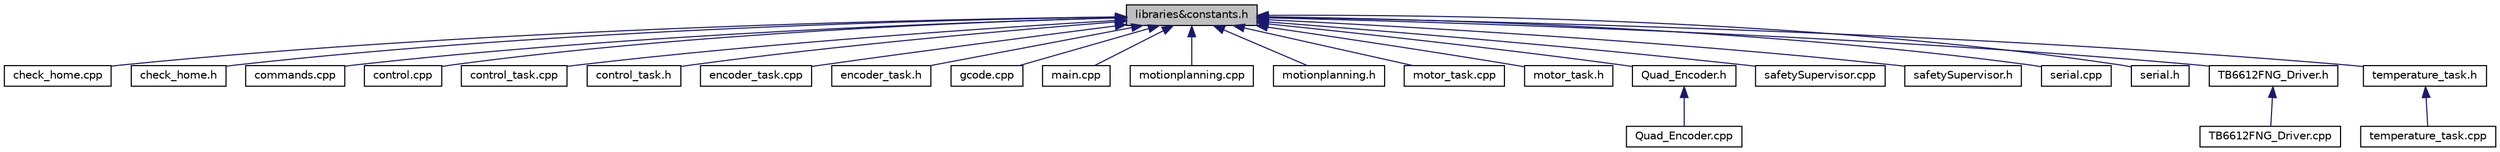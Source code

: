 digraph "libraries&amp;constants.h"
{
 // LATEX_PDF_SIZE
  edge [fontname="Helvetica",fontsize="10",labelfontname="Helvetica",labelfontsize="10"];
  node [fontname="Helvetica",fontsize="10",shape=record];
  Node1 [label="libraries&constants.h",height=0.2,width=0.4,color="black", fillcolor="grey75", style="filled", fontcolor="black",tooltip="File containing the header which contains the definition of multiple constants and libraries that wil..."];
  Node1 -> Node2 [dir="back",color="midnightblue",fontsize="10",style="solid"];
  Node2 [label="check_home.cpp",height=0.2,width=0.4,color="black", fillcolor="white", style="filled",URL="$check__home_8cpp.html",tooltip="File containing all functions related to homing the laser."];
  Node1 -> Node3 [dir="back",color="midnightblue",fontsize="10",style="solid"];
  Node3 [label="check_home.h",height=0.2,width=0.4,color="black", fillcolor="white", style="filled",URL="$check__home_8h.html",tooltip="File containing the header for check_home.cpp."];
  Node1 -> Node4 [dir="back",color="midnightblue",fontsize="10",style="solid"];
  Node4 [label="commands.cpp",height=0.2,width=0.4,color="black", fillcolor="white", style="filled",URL="$commands_8cpp.html",tooltip="File containing functions that interpret machine and G-code commands."];
  Node1 -> Node5 [dir="back",color="midnightblue",fontsize="10",style="solid"];
  Node5 [label="control.cpp",height=0.2,width=0.4,color="black", fillcolor="white", style="filled",URL="$control_8cpp.html",tooltip="File containing a class that implements a P, PI, or PID motor control code to drive the motors."];
  Node1 -> Node6 [dir="back",color="midnightblue",fontsize="10",style="solid"];
  Node6 [label="control_task.cpp",height=0.2,width=0.4,color="black", fillcolor="white", style="filled",URL="$control__task_8cpp.html",tooltip="File containing the main control task."];
  Node1 -> Node7 [dir="back",color="midnightblue",fontsize="10",style="solid"];
  Node7 [label="control_task.h",height=0.2,width=0.4,color="black", fillcolor="white", style="filled",URL="$control__task_8h.html",tooltip="File containing the header for a file containing the control_task function."];
  Node1 -> Node8 [dir="back",color="midnightblue",fontsize="10",style="solid"];
  Node8 [label="encoder_task.cpp",height=0.2,width=0.4,color="black", fillcolor="white", style="filled",URL="$encoder__task_8cpp.html",tooltip="File that contains encoder task function file implementation."];
  Node1 -> Node9 [dir="back",color="midnightblue",fontsize="10",style="solid"];
  Node9 [label="encoder_task.h",height=0.2,width=0.4,color="black", fillcolor="white", style="filled",URL="$encoder__task_8h.html",tooltip="File that contains the header for encoder_task.cpp."];
  Node1 -> Node10 [dir="back",color="midnightblue",fontsize="10",style="solid"];
  Node10 [label="gcode.cpp",height=0.2,width=0.4,color="black", fillcolor="white", style="filled",URL="$gcode_8cpp.html",tooltip="File containing methods and classes to interpret G-code."];
  Node1 -> Node11 [dir="back",color="midnightblue",fontsize="10",style="solid"];
  Node11 [label="main.cpp",height=0.2,width=0.4,color="black", fillcolor="white", style="filled",URL="$main_8cpp.html",tooltip=" "];
  Node1 -> Node12 [dir="back",color="midnightblue",fontsize="10",style="solid"];
  Node12 [label="motionplanning.cpp",height=0.2,width=0.4,color="black", fillcolor="white", style="filled",URL="$motionplanning_8cpp.html",tooltip="This file linearly interpolates between two points to create a ramp input to the controller This clas..."];
  Node1 -> Node13 [dir="back",color="midnightblue",fontsize="10",style="solid"];
  Node13 [label="motionplanning.h",height=0.2,width=0.4,color="black", fillcolor="white", style="filled",URL="$motionplanning_8h.html",tooltip=" "];
  Node1 -> Node14 [dir="back",color="midnightblue",fontsize="10",style="solid"];
  Node14 [label="motor_task.cpp",height=0.2,width=0.4,color="black", fillcolor="white", style="filled",URL="$motor__task_8cpp.html",tooltip="This file is the motor driver task function file implementation. It gets a PWM signal from the contro..."];
  Node1 -> Node15 [dir="back",color="midnightblue",fontsize="10",style="solid"];
  Node15 [label="motor_task.h",height=0.2,width=0.4,color="black", fillcolor="white", style="filled",URL="$motor__task_8h.html",tooltip="The header for the motor driver task function file."];
  Node1 -> Node16 [dir="back",color="midnightblue",fontsize="10",style="solid"];
  Node16 [label="Quad_Encoder.h",height=0.2,width=0.4,color="black", fillcolor="white", style="filled",URL="$Quad__Encoder_8h.html",tooltip=" "];
  Node16 -> Node17 [dir="back",color="midnightblue",fontsize="10",style="solid"];
  Node17 [label="Quad_Encoder.cpp",height=0.2,width=0.4,color="black", fillcolor="white", style="filled",URL="$Quad__Encoder_8cpp.html",tooltip=" "];
  Node1 -> Node18 [dir="back",color="midnightblue",fontsize="10",style="solid"];
  Node18 [label="safetySupervisor.cpp",height=0.2,width=0.4,color="black", fillcolor="white", style="filled",URL="$safetySupervisor_8cpp.html",tooltip=" "];
  Node1 -> Node19 [dir="back",color="midnightblue",fontsize="10",style="solid"];
  Node19 [label="safetySupervisor.h",height=0.2,width=0.4,color="black", fillcolor="white", style="filled",URL="$safetySupervisor_8h.html",tooltip="Contains the safety supervisor header file that sets up the safety task."];
  Node1 -> Node20 [dir="back",color="midnightblue",fontsize="10",style="solid"];
  Node20 [label="serial.cpp",height=0.2,width=0.4,color="black", fillcolor="white", style="filled",URL="$serial_8cpp.html",tooltip=" "];
  Node1 -> Node21 [dir="back",color="midnightblue",fontsize="10",style="solid"];
  Node21 [label="serial.h",height=0.2,width=0.4,color="black", fillcolor="white", style="filled",URL="$serial_8h.html",tooltip=" "];
  Node1 -> Node22 [dir="back",color="midnightblue",fontsize="10",style="solid"];
  Node22 [label="TB6612FNG_Driver.h",height=0.2,width=0.4,color="black", fillcolor="white", style="filled",URL="$TB6612FNG__Driver_8h.html",tooltip="This file contains the header for the class that contains necessary functions needed to use the Toshi..."];
  Node22 -> Node23 [dir="back",color="midnightblue",fontsize="10",style="solid"];
  Node23 [label="TB6612FNG_Driver.cpp",height=0.2,width=0.4,color="black", fillcolor="white", style="filled",URL="$TB6612FNG__Driver_8cpp.html",tooltip="This file implements the TB6612FNG class for the Toshiba dual H-bridge motor driver chip."];
  Node1 -> Node24 [dir="back",color="midnightblue",fontsize="10",style="solid"];
  Node24 [label="temperature_task.h",height=0.2,width=0.4,color="black", fillcolor="white", style="filled",URL="$temperature__task_8h.html",tooltip="File containing header file for the temperature reading task function that attempts to detect flame-o..."];
  Node24 -> Node25 [dir="back",color="midnightblue",fontsize="10",style="solid"];
  Node25 [label="temperature_task.cpp",height=0.2,width=0.4,color="black", fillcolor="white", style="filled",URL="$temperature__task_8cpp.html",tooltip="File that contains the temperature task function file implementation."];
}
